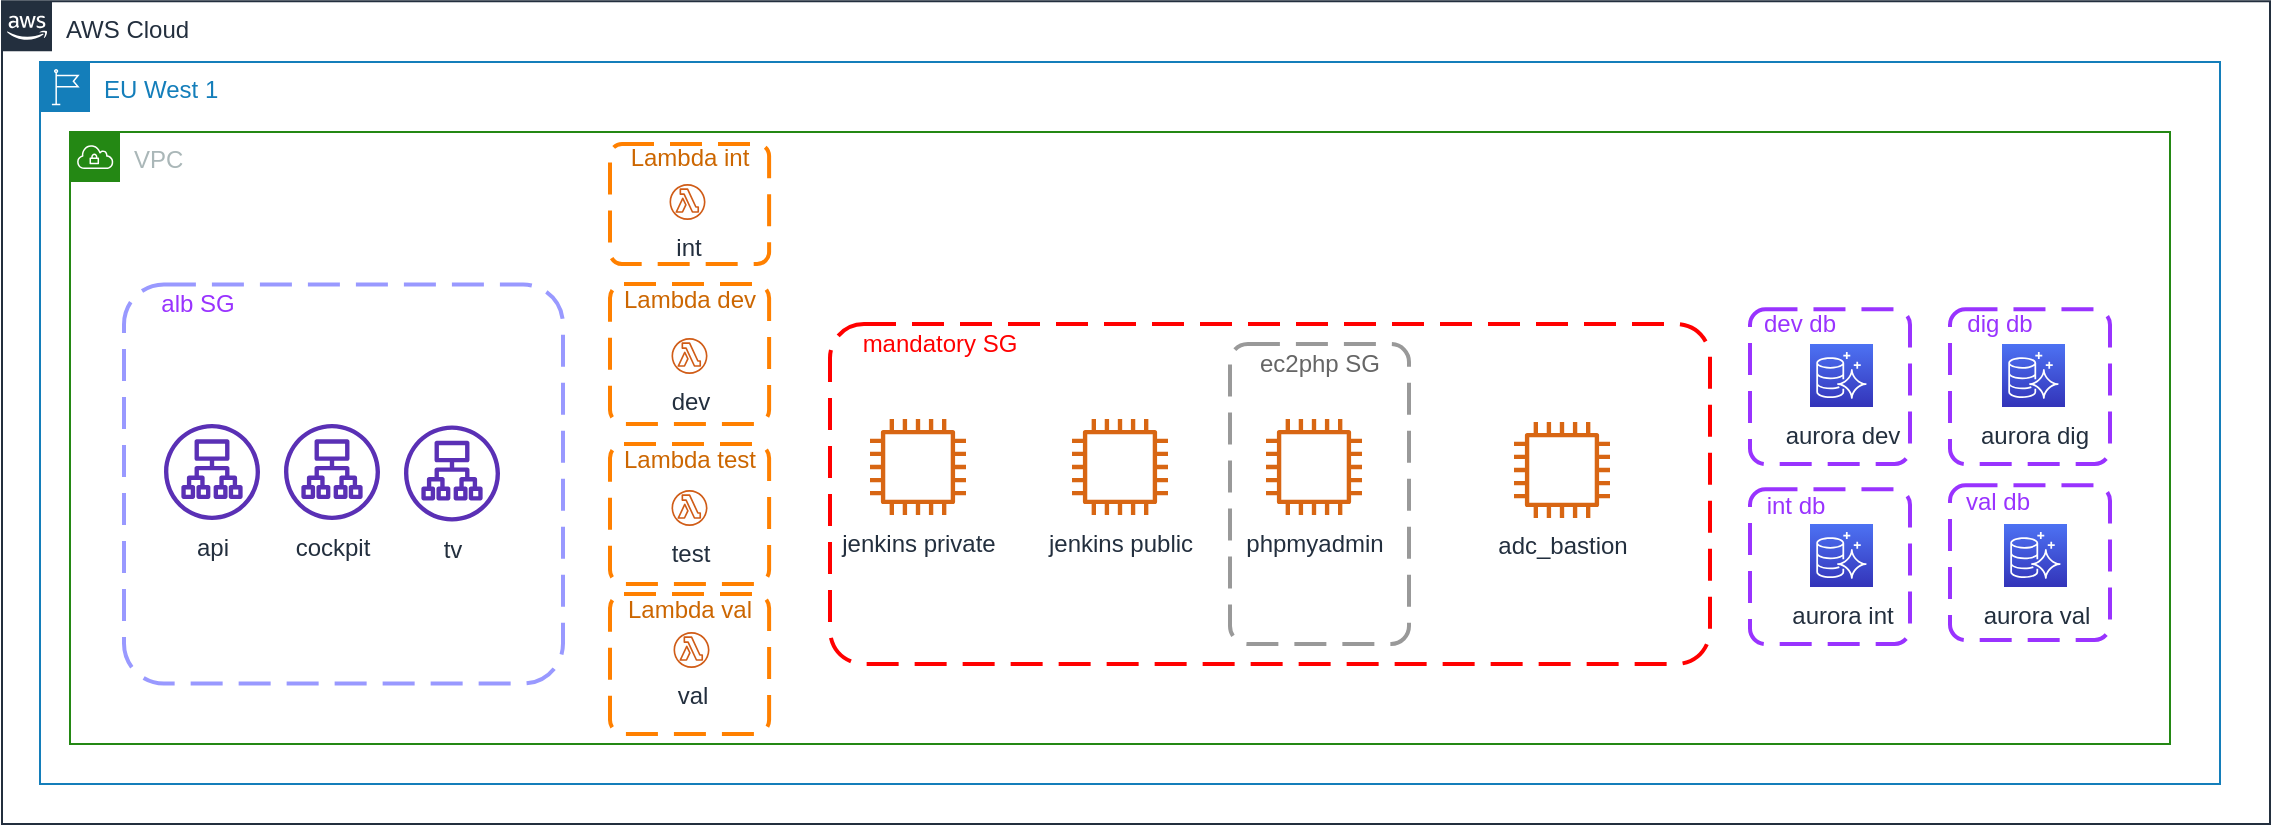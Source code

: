 <mxfile version="13.1.14" type="github">
  <diagram id="aEFkVMET5PTwxxfBcR2b" name="Page-1">
    <mxGraphModel dx="1422" dy="713" grid="1" gridSize="10" guides="1" tooltips="1" connect="1" arrows="1" fold="1" page="1" pageScale="1" pageWidth="1169" pageHeight="827" math="0" shadow="0">
      <root>
        <mxCell id="0" />
        <mxCell id="1" style="locked=1;" parent="0" />
        <mxCell id="e89nOs0fuoiVnZO3WAzN-1" value="VPC" style="points=[[0,0],[0.25,0],[0.5,0],[0.75,0],[1,0],[1,0.25],[1,0.5],[1,0.75],[1,1],[0.75,1],[0.5,1],[0.25,1],[0,1],[0,0.75],[0,0.5],[0,0.25]];outlineConnect=0;gradientColor=none;html=1;whiteSpace=wrap;fontSize=12;fontStyle=0;shape=mxgraph.aws4.group;grIcon=mxgraph.aws4.group_vpc;strokeColor=#248814;fillColor=none;verticalAlign=top;align=left;spacingLeft=30;fontColor=#AAB7B8;dashed=0;" parent="1" vertex="1">
          <mxGeometry x="40" y="84" width="1050" height="306" as="geometry" />
        </mxCell>
        <mxCell id="e89nOs0fuoiVnZO3WAzN-3" value="EU West 1" style="points=[[0,0],[0.25,0],[0.5,0],[0.75,0],[1,0],[1,0.25],[1,0.5],[1,0.75],[1,1],[0.75,1],[0.5,1],[0.25,1],[0,1],[0,0.75],[0,0.5],[0,0.25]];outlineConnect=0;gradientColor=none;html=1;whiteSpace=wrap;fontSize=12;fontStyle=0;shape=mxgraph.aws4.group;grIcon=mxgraph.aws4.group_region;strokeColor=#147EBA;fillColor=none;verticalAlign=top;align=left;spacingLeft=30;fontColor=#147EBA;dashed=0;" parent="1" vertex="1">
          <mxGeometry x="25" y="49" width="1090" height="361" as="geometry" />
        </mxCell>
        <mxCell id="e89nOs0fuoiVnZO3WAzN-2" value="AWS Cloud" style="points=[[0,0],[0.25,0],[0.5,0],[0.75,0],[1,0],[1,0.25],[1,0.5],[1,0.75],[1,1],[0.75,1],[0.5,1],[0.25,1],[0,1],[0,0.75],[0,0.5],[0,0.25]];outlineConnect=0;gradientColor=none;html=1;whiteSpace=wrap;fontSize=12;fontStyle=0;shape=mxgraph.aws4.group;grIcon=mxgraph.aws4.group_aws_cloud_alt;strokeColor=#232F3E;fillColor=none;verticalAlign=top;align=left;spacingLeft=30;fontColor=#232F3E;dashed=0;" parent="1" vertex="1">
          <mxGeometry x="6" y="18.63" width="1134" height="411.37" as="geometry" />
        </mxCell>
        <mxCell id="qSI6APkAeOhi-HgabcQN-1" value="components" style="" parent="0" />
        <mxCell id="qSI6APkAeOhi-HgabcQN-3" value="tv" style="outlineConnect=0;fontColor=#232F3E;gradientColor=none;fillColor=#5A30B5;strokeColor=none;dashed=0;verticalLabelPosition=bottom;verticalAlign=top;align=center;html=1;fontSize=12;fontStyle=0;aspect=fixed;pointerEvents=1;shape=mxgraph.aws4.application_load_balancer;" vertex="1" parent="qSI6APkAeOhi-HgabcQN-1">
          <mxGeometry x="207" y="230.75" width="48" height="48" as="geometry" />
        </mxCell>
        <mxCell id="qSI6APkAeOhi-HgabcQN-35" value="jenkins private&lt;br&gt;" style="outlineConnect=0;fontColor=#232F3E;gradientColor=none;fillColor=#D86613;strokeColor=none;dashed=0;verticalLabelPosition=bottom;verticalAlign=top;align=center;html=1;fontSize=12;fontStyle=0;aspect=fixed;pointerEvents=1;shape=mxgraph.aws4.instance2;" vertex="1" parent="qSI6APkAeOhi-HgabcQN-1">
          <mxGeometry x="440" y="227.5" width="48" height="48" as="geometry" />
        </mxCell>
        <mxCell id="qSI6APkAeOhi-HgabcQN-36" value="jenkins public" style="outlineConnect=0;fontColor=#232F3E;gradientColor=none;fillColor=#D86613;strokeColor=none;dashed=0;verticalLabelPosition=bottom;verticalAlign=top;align=center;html=1;fontSize=12;fontStyle=0;aspect=fixed;pointerEvents=1;shape=mxgraph.aws4.instance2;" vertex="1" parent="qSI6APkAeOhi-HgabcQN-1">
          <mxGeometry x="541" y="227.5" width="48" height="48" as="geometry" />
        </mxCell>
        <mxCell id="qSI6APkAeOhi-HgabcQN-37" value="phpmyadmin" style="outlineConnect=0;fontColor=#232F3E;gradientColor=none;fillColor=#D86613;strokeColor=none;dashed=0;verticalLabelPosition=bottom;verticalAlign=top;align=center;html=1;fontSize=12;fontStyle=0;aspect=fixed;pointerEvents=1;shape=mxgraph.aws4.instance2;" vertex="1" parent="qSI6APkAeOhi-HgabcQN-1">
          <mxGeometry x="638" y="227.5" width="48" height="48" as="geometry" />
        </mxCell>
        <mxCell id="qSI6APkAeOhi-HgabcQN-44" value="cockpit" style="outlineConnect=0;fontColor=#232F3E;gradientColor=none;fillColor=#5A30B5;strokeColor=none;dashed=0;verticalLabelPosition=bottom;verticalAlign=top;align=center;html=1;fontSize=12;fontStyle=0;aspect=fixed;pointerEvents=1;shape=mxgraph.aws4.application_load_balancer;" vertex="1" parent="qSI6APkAeOhi-HgabcQN-1">
          <mxGeometry x="147" y="230" width="48" height="48" as="geometry" />
        </mxCell>
        <mxCell id="qSI6APkAeOhi-HgabcQN-45" value="api" style="outlineConnect=0;fontColor=#232F3E;gradientColor=none;fillColor=#5A30B5;strokeColor=none;dashed=0;verticalLabelPosition=bottom;verticalAlign=top;align=center;html=1;fontSize=12;fontStyle=0;aspect=fixed;pointerEvents=1;shape=mxgraph.aws4.application_load_balancer;" vertex="1" parent="qSI6APkAeOhi-HgabcQN-1">
          <mxGeometry x="87" y="230" width="48" height="48" as="geometry" />
        </mxCell>
        <mxCell id="qSI6APkAeOhi-HgabcQN-60" value="comp prod" parent="0" visible="0" />
        <mxCell id="qSI6APkAeOhi-HgabcQN-61" value="aurora prod" style="outlineConnect=0;fontColor=#232F3E;gradientColor=#4D72F3;gradientDirection=north;fillColor=#3334B9;strokeColor=#ffffff;dashed=0;verticalLabelPosition=bottom;verticalAlign=top;align=center;html=1;fontSize=12;fontStyle=0;aspect=fixed;shape=mxgraph.aws4.resourceIcon;resIcon=mxgraph.aws4.aurora;" vertex="1" parent="qSI6APkAeOhi-HgabcQN-60">
          <mxGeometry x="790" y="182" width="45.5" height="45.5" as="geometry" />
        </mxCell>
        <mxCell id="qSI6APkAeOhi-HgabcQN-62" value="aurora learn" style="outlineConnect=0;fontColor=#232F3E;gradientColor=#4D72F3;gradientDirection=north;fillColor=#3334B9;strokeColor=#ffffff;dashed=0;verticalLabelPosition=bottom;verticalAlign=top;align=center;html=1;fontSize=12;fontStyle=0;aspect=fixed;shape=mxgraph.aws4.resourceIcon;resIcon=mxgraph.aws4.aurora;" vertex="1" parent="qSI6APkAeOhi-HgabcQN-60">
          <mxGeometry x="790" y="280" width="45.5" height="45.5" as="geometry" />
        </mxCell>
        <mxCell id="qSI6APkAeOhi-HgabcQN-2" value="sg now prod" style="" parent="0" visible="0" />
        <mxCell id="qSI6APkAeOhi-HgabcQN-29" value="" style="rounded=1;arcSize=10;dashed=1;strokeColor=#FF8000;fillColor=none;gradientColor=none;dashPattern=8 4;strokeWidth=2;" vertex="1" parent="qSI6APkAeOhi-HgabcQN-2">
          <mxGeometry x="330" y="160" width="740" height="199.5" as="geometry" />
        </mxCell>
        <mxCell id="qSI6APkAeOhi-HgabcQN-34" value="" style="rounded=1;arcSize=10;dashed=1;strokeColor=#ff0000;fillColor=none;gradientColor=none;dashPattern=8 4;strokeWidth=2;" vertex="1" parent="qSI6APkAeOhi-HgabcQN-2">
          <mxGeometry x="420" y="180" width="300" height="170" as="geometry" />
        </mxCell>
        <mxCell id="qSI6APkAeOhi-HgabcQN-30" value="" style="rounded=1;arcSize=10;dashed=1;strokeColor=#9999FF;fillColor=none;gradientColor=none;dashPattern=8 4;strokeWidth=2;" vertex="1" parent="qSI6APkAeOhi-HgabcQN-2">
          <mxGeometry x="90" y="160.25" width="219.5" height="199.5" as="geometry" />
        </mxCell>
        <mxCell id="qSI6APkAeOhi-HgabcQN-31" value="default SG" style="text;html=1;strokeColor=none;fillColor=none;align=center;verticalAlign=middle;whiteSpace=wrap;rounded=0;fontColor=#CC6600;" vertex="1" parent="qSI6APkAeOhi-HgabcQN-2">
          <mxGeometry x="340" y="160" width="70" height="20" as="geometry" />
        </mxCell>
        <mxCell id="qSI6APkAeOhi-HgabcQN-32" value="mandatory SG" style="text;html=1;strokeColor=none;fillColor=none;align=center;verticalAlign=middle;whiteSpace=wrap;rounded=0;fontColor=#FF0000;" vertex="1" parent="qSI6APkAeOhi-HgabcQN-2">
          <mxGeometry x="425" y="180.25" width="100" height="20" as="geometry" />
        </mxCell>
        <mxCell id="qSI6APkAeOhi-HgabcQN-33" value="alb SG" style="text;html=1;strokeColor=none;fillColor=none;align=center;verticalAlign=middle;whiteSpace=wrap;rounded=0;fontColor=#9933FF;" vertex="1" parent="qSI6APkAeOhi-HgabcQN-2">
          <mxGeometry x="100" y="160.25" width="50" height="20" as="geometry" />
        </mxCell>
        <mxCell id="qSI6APkAeOhi-HgabcQN-40" value="" style="rounded=1;arcSize=10;dashed=1;strokeColor=#999999;fillColor=none;gradientColor=none;dashPattern=8 4;strokeWidth=2;" vertex="1" parent="qSI6APkAeOhi-HgabcQN-2">
          <mxGeometry x="620" y="190" width="89.5" height="150" as="geometry" />
        </mxCell>
        <mxCell id="qSI6APkAeOhi-HgabcQN-43" value="ec2php SG" style="text;html=1;strokeColor=none;fillColor=none;align=center;verticalAlign=middle;whiteSpace=wrap;rounded=0;fontColor=#666666;" vertex="1" parent="qSI6APkAeOhi-HgabcQN-2">
          <mxGeometry x="629.75" y="190" width="70" height="20" as="geometry" />
        </mxCell>
        <mxCell id="qSI6APkAeOhi-HgabcQN-56" value="non prod extras" parent="0" />
        <mxCell id="qSI6APkAeOhi-HgabcQN-58" value="adc_bastion" style="outlineConnect=0;fontColor=#232F3E;gradientColor=none;fillColor=#D86613;strokeColor=none;dashed=0;verticalLabelPosition=bottom;verticalAlign=top;align=center;html=1;fontSize=12;fontStyle=0;aspect=fixed;pointerEvents=1;shape=mxgraph.aws4.instance2;" vertex="1" parent="qSI6APkAeOhi-HgabcQN-56">
          <mxGeometry x="762" y="229" width="48" height="48" as="geometry" />
        </mxCell>
        <mxCell id="qSI6APkAeOhi-HgabcQN-63" value="aurora int" style="outlineConnect=0;fontColor=#232F3E;gradientColor=#4D72F3;gradientDirection=north;fillColor=#3334B9;strokeColor=#ffffff;dashed=0;verticalLabelPosition=bottom;verticalAlign=top;align=center;html=1;fontSize=12;fontStyle=0;aspect=fixed;shape=mxgraph.aws4.resourceIcon;resIcon=mxgraph.aws4.aurora;" vertex="1" parent="qSI6APkAeOhi-HgabcQN-56">
          <mxGeometry x="910" y="280" width="31.5" height="31.5" as="geometry" />
        </mxCell>
        <mxCell id="qSI6APkAeOhi-HgabcQN-64" value="aurora val" style="outlineConnect=0;fontColor=#232F3E;gradientColor=#4D72F3;gradientDirection=north;fillColor=#3334B9;strokeColor=#ffffff;dashed=0;verticalLabelPosition=bottom;verticalAlign=top;align=center;html=1;fontSize=12;fontStyle=0;aspect=fixed;shape=mxgraph.aws4.resourceIcon;resIcon=mxgraph.aws4.aurora;" vertex="1" parent="qSI6APkAeOhi-HgabcQN-56">
          <mxGeometry x="1007" y="280" width="31.5" height="31.5" as="geometry" />
        </mxCell>
        <mxCell id="qSI6APkAeOhi-HgabcQN-66" value="aurora dev" style="outlineConnect=0;fontColor=#232F3E;gradientColor=#4D72F3;gradientDirection=north;fillColor=#3334B9;strokeColor=#ffffff;dashed=0;verticalLabelPosition=bottom;verticalAlign=top;align=center;html=1;fontSize=12;fontStyle=0;aspect=fixed;shape=mxgraph.aws4.resourceIcon;resIcon=mxgraph.aws4.aurora;" vertex="1" parent="qSI6APkAeOhi-HgabcQN-56">
          <mxGeometry x="910" y="190" width="31.5" height="31.5" as="geometry" />
        </mxCell>
        <mxCell id="qSI6APkAeOhi-HgabcQN-67" value="aurora dig" style="outlineConnect=0;fontColor=#232F3E;gradientColor=#4D72F3;gradientDirection=north;fillColor=#3334B9;strokeColor=#ffffff;dashed=0;verticalLabelPosition=bottom;verticalAlign=top;align=center;html=1;fontSize=12;fontStyle=0;aspect=fixed;shape=mxgraph.aws4.resourceIcon;resIcon=mxgraph.aws4.aurora;" vertex="1" parent="qSI6APkAeOhi-HgabcQN-56">
          <mxGeometry x="1006" y="190" width="31.5" height="31.5" as="geometry" />
        </mxCell>
        <mxCell id="qSI6APkAeOhi-HgabcQN-47" value="sg now non-prod" style="" visible="0" parent="0" />
        <mxCell id="qSI6APkAeOhi-HgabcQN-48" value="" style="rounded=1;arcSize=10;dashed=1;strokeColor=#FF8000;fillColor=none;gradientColor=none;dashPattern=8 4;strokeWidth=2;" vertex="1" parent="qSI6APkAeOhi-HgabcQN-47">
          <mxGeometry x="330" y="160" width="740" height="199.5" as="geometry" />
        </mxCell>
        <mxCell id="qSI6APkAeOhi-HgabcQN-49" value="" style="rounded=1;arcSize=10;dashed=1;strokeColor=#ff0000;fillColor=none;gradientColor=none;dashPattern=8 4;strokeWidth=2;" vertex="1" parent="qSI6APkAeOhi-HgabcQN-47">
          <mxGeometry x="420" y="180" width="440" height="170" as="geometry" />
        </mxCell>
        <mxCell id="qSI6APkAeOhi-HgabcQN-50" value="" style="rounded=1;arcSize=10;dashed=1;strokeColor=#9999FF;fillColor=none;gradientColor=none;dashPattern=8 4;strokeWidth=2;" vertex="1" parent="qSI6APkAeOhi-HgabcQN-47">
          <mxGeometry x="90" y="160.25" width="219.5" height="199.5" as="geometry" />
        </mxCell>
        <mxCell id="qSI6APkAeOhi-HgabcQN-51" value="default SG" style="text;html=1;strokeColor=none;fillColor=none;align=center;verticalAlign=middle;whiteSpace=wrap;rounded=0;fontColor=#CC6600;" vertex="1" parent="qSI6APkAeOhi-HgabcQN-47">
          <mxGeometry x="340" y="160" width="70" height="20" as="geometry" />
        </mxCell>
        <mxCell id="qSI6APkAeOhi-HgabcQN-52" value="mandatory SG" style="text;html=1;strokeColor=none;fillColor=none;align=center;verticalAlign=middle;whiteSpace=wrap;rounded=0;fontColor=#FF0000;" vertex="1" parent="qSI6APkAeOhi-HgabcQN-47">
          <mxGeometry x="425" y="180.25" width="100" height="20" as="geometry" />
        </mxCell>
        <mxCell id="qSI6APkAeOhi-HgabcQN-53" value="alb SG" style="text;html=1;strokeColor=none;fillColor=none;align=center;verticalAlign=middle;whiteSpace=wrap;rounded=0;fontColor=#9933FF;" vertex="1" parent="qSI6APkAeOhi-HgabcQN-47">
          <mxGeometry x="100" y="160.25" width="50" height="20" as="geometry" />
        </mxCell>
        <mxCell id="qSI6APkAeOhi-HgabcQN-54" value="" style="rounded=1;arcSize=10;dashed=1;strokeColor=#999999;fillColor=none;gradientColor=none;dashPattern=8 4;strokeWidth=2;" vertex="1" parent="qSI6APkAeOhi-HgabcQN-47">
          <mxGeometry x="620" y="190" width="89.5" height="150" as="geometry" />
        </mxCell>
        <mxCell id="qSI6APkAeOhi-HgabcQN-55" value="ec2php SG" style="text;html=1;strokeColor=none;fillColor=none;align=center;verticalAlign=middle;whiteSpace=wrap;rounded=0;fontColor=#666666;" vertex="1" parent="qSI6APkAeOhi-HgabcQN-47">
          <mxGeometry x="629.75" y="190" width="70" height="20" as="geometry" />
        </mxCell>
        <mxCell id="qSI6APkAeOhi-HgabcQN-57" value="" style="rounded=1;arcSize=10;dashed=1;strokeColor=#009900;fillColor=none;gradientColor=none;dashPattern=8 4;strokeWidth=2;" vertex="1" parent="qSI6APkAeOhi-HgabcQN-47">
          <mxGeometry x="521" y="190" width="89.5" height="150" as="geometry" />
        </mxCell>
        <mxCell id="qSI6APkAeOhi-HgabcQN-59" value="jenkins ec2 SG" style="text;html=1;strokeColor=none;fillColor=none;align=center;verticalAlign=middle;whiteSpace=wrap;rounded=0;fontColor=#006600;" vertex="1" parent="qSI6APkAeOhi-HgabcQN-47">
          <mxGeometry x="516" y="190" width="100" height="20" as="geometry" />
        </mxCell>
        <mxCell id="qSI6APkAeOhi-HgabcQN-68" value="sg prod target1" style="" visible="0" parent="0" />
        <mxCell id="qSI6APkAeOhi-HgabcQN-70" value="" style="rounded=1;arcSize=10;dashed=1;strokeColor=#ff0000;fillColor=none;gradientColor=none;dashPattern=8 4;strokeWidth=2;" vertex="1" parent="qSI6APkAeOhi-HgabcQN-68">
          <mxGeometry x="420" y="180" width="300" height="170" as="geometry" />
        </mxCell>
        <mxCell id="qSI6APkAeOhi-HgabcQN-71" value="" style="rounded=1;arcSize=10;dashed=1;strokeColor=#9999FF;fillColor=none;gradientColor=none;dashPattern=8 4;strokeWidth=2;" vertex="1" parent="qSI6APkAeOhi-HgabcQN-68">
          <mxGeometry x="90" y="160.25" width="219.5" height="199.5" as="geometry" />
        </mxCell>
        <mxCell id="qSI6APkAeOhi-HgabcQN-73" value="mandatory SG" style="text;html=1;strokeColor=none;fillColor=none;align=center;verticalAlign=middle;whiteSpace=wrap;rounded=0;fontColor=#FF0000;" vertex="1" parent="qSI6APkAeOhi-HgabcQN-68">
          <mxGeometry x="425" y="180.25" width="100" height="20" as="geometry" />
        </mxCell>
        <mxCell id="qSI6APkAeOhi-HgabcQN-74" value="alb SG" style="text;html=1;strokeColor=none;fillColor=none;align=center;verticalAlign=middle;whiteSpace=wrap;rounded=0;fontColor=#9933FF;" vertex="1" parent="qSI6APkAeOhi-HgabcQN-68">
          <mxGeometry x="100" y="160.25" width="50" height="20" as="geometry" />
        </mxCell>
        <mxCell id="qSI6APkAeOhi-HgabcQN-75" value="" style="rounded=1;arcSize=10;dashed=1;strokeColor=#999999;fillColor=none;gradientColor=none;dashPattern=8 4;strokeWidth=2;" vertex="1" parent="qSI6APkAeOhi-HgabcQN-68">
          <mxGeometry x="620" y="190" width="89.5" height="150" as="geometry" />
        </mxCell>
        <mxCell id="qSI6APkAeOhi-HgabcQN-76" value="ec2php SG" style="text;html=1;strokeColor=none;fillColor=none;align=center;verticalAlign=middle;whiteSpace=wrap;rounded=0;fontColor=#666666;" vertex="1" parent="qSI6APkAeOhi-HgabcQN-68">
          <mxGeometry x="629.75" y="190" width="70" height="20" as="geometry" />
        </mxCell>
        <mxCell id="qSI6APkAeOhi-HgabcQN-77" value="" style="rounded=1;arcSize=10;dashed=1;strokeColor=#FF8000;fillColor=none;gradientColor=none;dashPattern=8 4;strokeWidth=2;" vertex="1" parent="qSI6APkAeOhi-HgabcQN-68">
          <mxGeometry x="320" y="160.25" width="89.5" height="199.5" as="geometry" />
        </mxCell>
        <mxCell id="qSI6APkAeOhi-HgabcQN-78" value="" style="rounded=1;arcSize=10;dashed=1;strokeColor=#9933FF;fillColor=none;gradientColor=none;dashPattern=8 4;strokeWidth=2;" vertex="1" parent="qSI6APkAeOhi-HgabcQN-68">
          <mxGeometry x="770" y="160.25" width="89.5" height="199.5" as="geometry" />
        </mxCell>
        <mxCell id="qSI6APkAeOhi-HgabcQN-79" value="Lambda SG" style="text;html=1;strokeColor=none;fillColor=none;align=center;verticalAlign=middle;whiteSpace=wrap;rounded=0;fontColor=#CC6600;" vertex="1" parent="qSI6APkAeOhi-HgabcQN-68">
          <mxGeometry x="320" y="160.25" width="70" height="20" as="geometry" />
        </mxCell>
        <mxCell id="qSI6APkAeOhi-HgabcQN-80" value="db sg&amp;nbsp;" style="text;html=1;strokeColor=none;fillColor=none;align=center;verticalAlign=middle;whiteSpace=wrap;rounded=0;fontColor=#4C0099;" vertex="1" parent="qSI6APkAeOhi-HgabcQN-68">
          <mxGeometry x="771" y="160.25" width="40" height="20" as="geometry" />
        </mxCell>
        <mxCell id="qSI6APkAeOhi-HgabcQN-81" value="sg prod target2" style="" visible="0" parent="0" />
        <mxCell id="qSI6APkAeOhi-HgabcQN-82" value="" style="rounded=1;arcSize=10;dashed=1;strokeColor=#ff0000;fillColor=none;gradientColor=none;dashPattern=8 4;strokeWidth=2;" vertex="1" parent="qSI6APkAeOhi-HgabcQN-81">
          <mxGeometry x="420" y="180" width="300" height="170" as="geometry" />
        </mxCell>
        <mxCell id="qSI6APkAeOhi-HgabcQN-83" value="" style="rounded=1;arcSize=10;dashed=1;strokeColor=#9999FF;fillColor=none;gradientColor=none;dashPattern=8 4;strokeWidth=2;" vertex="1" parent="qSI6APkAeOhi-HgabcQN-81">
          <mxGeometry x="90" y="160.25" width="219.5" height="199.5" as="geometry" />
        </mxCell>
        <mxCell id="qSI6APkAeOhi-HgabcQN-84" value="mandatory SG" style="text;html=1;strokeColor=none;fillColor=none;align=center;verticalAlign=middle;whiteSpace=wrap;rounded=0;fontColor=#FF0000;" vertex="1" parent="qSI6APkAeOhi-HgabcQN-81">
          <mxGeometry x="425" y="180.25" width="100" height="20" as="geometry" />
        </mxCell>
        <mxCell id="qSI6APkAeOhi-HgabcQN-85" value="alb SG" style="text;html=1;strokeColor=none;fillColor=none;align=center;verticalAlign=middle;whiteSpace=wrap;rounded=0;fontColor=#9933FF;" vertex="1" parent="qSI6APkAeOhi-HgabcQN-81">
          <mxGeometry x="100" y="160.25" width="50" height="20" as="geometry" />
        </mxCell>
        <mxCell id="qSI6APkAeOhi-HgabcQN-86" value="" style="rounded=1;arcSize=10;dashed=1;strokeColor=#999999;fillColor=none;gradientColor=none;dashPattern=8 4;strokeWidth=2;" vertex="1" parent="qSI6APkAeOhi-HgabcQN-81">
          <mxGeometry x="620" y="190" width="89.5" height="150" as="geometry" />
        </mxCell>
        <mxCell id="qSI6APkAeOhi-HgabcQN-87" value="ec2php SG" style="text;html=1;strokeColor=none;fillColor=none;align=center;verticalAlign=middle;whiteSpace=wrap;rounded=0;fontColor=#666666;" vertex="1" parent="qSI6APkAeOhi-HgabcQN-81">
          <mxGeometry x="629.75" y="190" width="70" height="20" as="geometry" />
        </mxCell>
        <mxCell id="qSI6APkAeOhi-HgabcQN-88" value="" style="rounded=1;arcSize=10;dashed=1;strokeColor=#FF8000;fillColor=none;gradientColor=none;dashPattern=8 4;strokeWidth=2;" vertex="1" parent="qSI6APkAeOhi-HgabcQN-81">
          <mxGeometry x="320" y="160.25" width="89.5" height="99.75" as="geometry" />
        </mxCell>
        <mxCell id="qSI6APkAeOhi-HgabcQN-90" value="Lambda prod" style="text;html=1;strokeColor=none;fillColor=none;align=center;verticalAlign=middle;whiteSpace=wrap;rounded=0;fontColor=#CC6600;" vertex="1" parent="qSI6APkAeOhi-HgabcQN-81">
          <mxGeometry x="320" y="160.25" width="80" height="20" as="geometry" />
        </mxCell>
        <mxCell id="qSI6APkAeOhi-HgabcQN-95" value="" style="group" vertex="1" connectable="0" parent="qSI6APkAeOhi-HgabcQN-81">
          <mxGeometry x="770" y="152.25" width="89.5" height="99.75" as="geometry" />
        </mxCell>
        <mxCell id="qSI6APkAeOhi-HgabcQN-89" value="" style="rounded=1;arcSize=10;dashed=1;strokeColor=#9933FF;fillColor=none;gradientColor=none;dashPattern=8 4;strokeWidth=2;" vertex="1" parent="qSI6APkAeOhi-HgabcQN-95">
          <mxGeometry width="89.5" height="99.75" as="geometry" />
        </mxCell>
        <mxCell id="qSI6APkAeOhi-HgabcQN-91" value="db prod sg&amp;nbsp;" style="text;html=1;strokeColor=none;fillColor=none;align=center;verticalAlign=middle;whiteSpace=wrap;rounded=0;fontColor=#4C0099;" vertex="1" parent="qSI6APkAeOhi-HgabcQN-95">
          <mxGeometry x="1" width="69" height="20" as="geometry" />
        </mxCell>
        <mxCell id="qSI6APkAeOhi-HgabcQN-96" value="" style="rounded=1;arcSize=10;dashed=1;strokeColor=#9933FF;fillColor=none;gradientColor=none;dashPattern=8 4;strokeWidth=2;" vertex="1" parent="qSI6APkAeOhi-HgabcQN-81">
          <mxGeometry x="770" y="256.25" width="89.5" height="99.75" as="geometry" />
        </mxCell>
        <mxCell id="qSI6APkAeOhi-HgabcQN-97" value="db learn sg&amp;nbsp;" style="text;html=1;strokeColor=none;fillColor=none;align=center;verticalAlign=middle;whiteSpace=wrap;rounded=0;fontColor=#4C0099;" vertex="1" parent="qSI6APkAeOhi-HgabcQN-81">
          <mxGeometry x="771" y="256.25" width="69" height="20" as="geometry" />
        </mxCell>
        <mxCell id="qSI6APkAeOhi-HgabcQN-101" value="" style="rounded=1;arcSize=10;dashed=1;strokeColor=#FF8000;fillColor=none;gradientColor=none;dashPattern=8 4;strokeWidth=2;" vertex="1" parent="qSI6APkAeOhi-HgabcQN-81">
          <mxGeometry x="320" y="276.25" width="89.5" height="99.75" as="geometry" />
        </mxCell>
        <mxCell id="qSI6APkAeOhi-HgabcQN-102" value="Lambda learn" style="text;html=1;strokeColor=none;fillColor=none;align=center;verticalAlign=middle;whiteSpace=wrap;rounded=0;fontColor=#CC6600;" vertex="1" parent="qSI6APkAeOhi-HgabcQN-81">
          <mxGeometry x="320" y="276.25" width="80" height="20" as="geometry" />
        </mxCell>
        <mxCell id="qSI6APkAeOhi-HgabcQN-92" value="single lambda" style="locked=1;" parent="0" visible="0" />
        <mxCell id="qSI6APkAeOhi-HgabcQN-93" value="All Lambdas" style="outlineConnect=0;fontColor=#232F3E;gradientColor=none;fillColor=#D05C17;strokeColor=none;dashed=0;verticalLabelPosition=bottom;verticalAlign=top;align=center;html=1;fontSize=12;fontStyle=0;aspect=fixed;pointerEvents=1;shape=mxgraph.aws4.lambda_function;" vertex="1" parent="qSI6APkAeOhi-HgabcQN-92">
          <mxGeometry x="340" y="230" width="49" height="49" as="geometry" />
        </mxCell>
        <mxCell id="qSI6APkAeOhi-HgabcQN-94" value="lamdba env prod" parent="0" visible="0" />
        <mxCell id="qSI6APkAeOhi-HgabcQN-100" value="lambda prod" style="outlineConnect=0;fontColor=#232F3E;gradientColor=none;fillColor=#D05C17;strokeColor=none;dashed=0;verticalLabelPosition=bottom;verticalAlign=top;align=center;html=1;fontSize=12;fontStyle=0;aspect=fixed;pointerEvents=1;shape=mxgraph.aws4.lambda_function;" vertex="1" parent="qSI6APkAeOhi-HgabcQN-94">
          <mxGeometry x="340.75" y="190" width="38" height="38" as="geometry" />
        </mxCell>
        <mxCell id="qSI6APkAeOhi-HgabcQN-103" value="lambda learn" style="outlineConnect=0;fontColor=#232F3E;gradientColor=none;fillColor=#D05C17;strokeColor=none;dashed=0;verticalLabelPosition=bottom;verticalAlign=top;align=center;html=1;fontSize=12;fontStyle=0;aspect=fixed;pointerEvents=1;shape=mxgraph.aws4.lambda_function;" vertex="1" parent="qSI6APkAeOhi-HgabcQN-94">
          <mxGeometry x="340.75" y="300" width="48" height="48" as="geometry" />
        </mxCell>
        <mxCell id="qSI6APkAeOhi-HgabcQN-104" value="sg non prod target1" style="locked=1;" visible="0" parent="0" />
        <mxCell id="qSI6APkAeOhi-HgabcQN-106" value="" style="rounded=1;arcSize=10;dashed=1;strokeColor=#ff0000;fillColor=none;gradientColor=none;dashPattern=8 4;strokeWidth=2;" vertex="1" parent="qSI6APkAeOhi-HgabcQN-104">
          <mxGeometry x="420" y="180" width="440" height="170" as="geometry" />
        </mxCell>
        <mxCell id="qSI6APkAeOhi-HgabcQN-107" value="" style="rounded=1;arcSize=10;dashed=1;strokeColor=#9999FF;fillColor=none;gradientColor=none;dashPattern=8 4;strokeWidth=2;" vertex="1" parent="qSI6APkAeOhi-HgabcQN-104">
          <mxGeometry x="90" y="160.25" width="219.5" height="199.5" as="geometry" />
        </mxCell>
        <mxCell id="qSI6APkAeOhi-HgabcQN-109" value="mandatory SG" style="text;html=1;strokeColor=none;fillColor=none;align=center;verticalAlign=middle;whiteSpace=wrap;rounded=0;fontColor=#FF0000;" vertex="1" parent="qSI6APkAeOhi-HgabcQN-104">
          <mxGeometry x="425" y="180.25" width="100" height="20" as="geometry" />
        </mxCell>
        <mxCell id="qSI6APkAeOhi-HgabcQN-110" value="alb SG" style="text;html=1;strokeColor=none;fillColor=none;align=center;verticalAlign=middle;whiteSpace=wrap;rounded=0;fontColor=#9933FF;" vertex="1" parent="qSI6APkAeOhi-HgabcQN-104">
          <mxGeometry x="100" y="160.25" width="50" height="20" as="geometry" />
        </mxCell>
        <mxCell id="qSI6APkAeOhi-HgabcQN-111" value="" style="rounded=1;arcSize=10;dashed=1;strokeColor=#999999;fillColor=none;gradientColor=none;dashPattern=8 4;strokeWidth=2;" vertex="1" parent="qSI6APkAeOhi-HgabcQN-104">
          <mxGeometry x="620" y="190" width="89.5" height="150" as="geometry" />
        </mxCell>
        <mxCell id="qSI6APkAeOhi-HgabcQN-112" value="ec2php SG" style="text;html=1;strokeColor=none;fillColor=none;align=center;verticalAlign=middle;whiteSpace=wrap;rounded=0;fontColor=#666666;" vertex="1" parent="qSI6APkAeOhi-HgabcQN-104">
          <mxGeometry x="629.75" y="190" width="70" height="20" as="geometry" />
        </mxCell>
        <mxCell id="qSI6APkAeOhi-HgabcQN-116" value="" style="rounded=1;arcSize=10;dashed=1;strokeColor=#9933FF;fillColor=none;gradientColor=none;dashPattern=8 4;strokeWidth=2;" vertex="1" parent="qSI6APkAeOhi-HgabcQN-104">
          <mxGeometry x="870" y="172.63" width="199.5" height="184.75" as="geometry" />
        </mxCell>
        <mxCell id="qSI6APkAeOhi-HgabcQN-117" value="db SG" style="text;html=1;strokeColor=none;fillColor=none;align=center;verticalAlign=middle;whiteSpace=wrap;rounded=0;fontColor=#9933FF;" vertex="1" parent="qSI6APkAeOhi-HgabcQN-104">
          <mxGeometry x="880" y="172.63" width="50" height="20" as="geometry" />
        </mxCell>
        <mxCell id="qSI6APkAeOhi-HgabcQN-118" value="" style="rounded=1;arcSize=10;dashed=1;strokeColor=#FF8000;fillColor=none;gradientColor=none;dashPattern=8 4;strokeWidth=2;" vertex="1" parent="qSI6APkAeOhi-HgabcQN-104">
          <mxGeometry x="321" y="162.25" width="89.5" height="199.5" as="geometry" />
        </mxCell>
        <mxCell id="qSI6APkAeOhi-HgabcQN-119" value="Lambda SG" style="text;html=1;strokeColor=none;fillColor=none;align=center;verticalAlign=middle;whiteSpace=wrap;rounded=0;fontColor=#CC6600;" vertex="1" parent="qSI6APkAeOhi-HgabcQN-104">
          <mxGeometry x="321" y="162.25" width="70" height="20" as="geometry" />
        </mxCell>
        <mxCell id="qSI6APkAeOhi-HgabcQN-120" value="sg non prod target2" style="" parent="0" />
        <mxCell id="qSI6APkAeOhi-HgabcQN-121" value="" style="rounded=1;arcSize=10;dashed=1;strokeColor=#ff0000;fillColor=none;gradientColor=none;dashPattern=8 4;strokeWidth=2;" vertex="1" parent="qSI6APkAeOhi-HgabcQN-120">
          <mxGeometry x="420" y="180" width="440" height="170" as="geometry" />
        </mxCell>
        <mxCell id="qSI6APkAeOhi-HgabcQN-122" value="" style="rounded=1;arcSize=10;dashed=1;strokeColor=#9999FF;fillColor=none;gradientColor=none;dashPattern=8 4;strokeWidth=2;" vertex="1" parent="qSI6APkAeOhi-HgabcQN-120">
          <mxGeometry x="67" y="160.25" width="219.5" height="199.5" as="geometry" />
        </mxCell>
        <mxCell id="qSI6APkAeOhi-HgabcQN-123" value="mandatory SG" style="text;html=1;strokeColor=none;fillColor=none;align=center;verticalAlign=middle;whiteSpace=wrap;rounded=0;fontColor=#FF0000;" vertex="1" parent="qSI6APkAeOhi-HgabcQN-120">
          <mxGeometry x="425" y="180.25" width="100" height="20" as="geometry" />
        </mxCell>
        <mxCell id="qSI6APkAeOhi-HgabcQN-124" value="alb SG" style="text;html=1;strokeColor=none;fillColor=none;align=center;verticalAlign=middle;whiteSpace=wrap;rounded=0;fontColor=#9933FF;" vertex="1" parent="qSI6APkAeOhi-HgabcQN-120">
          <mxGeometry x="79" y="160.25" width="50" height="20" as="geometry" />
        </mxCell>
        <mxCell id="qSI6APkAeOhi-HgabcQN-125" value="" style="rounded=1;arcSize=10;dashed=1;strokeColor=#999999;fillColor=none;gradientColor=none;dashPattern=8 4;strokeWidth=2;" vertex="1" parent="qSI6APkAeOhi-HgabcQN-120">
          <mxGeometry x="620" y="190" width="89.5" height="150" as="geometry" />
        </mxCell>
        <mxCell id="qSI6APkAeOhi-HgabcQN-126" value="ec2php SG" style="text;html=1;strokeColor=none;fillColor=none;align=center;verticalAlign=middle;whiteSpace=wrap;rounded=0;fontColor=#666666;" vertex="1" parent="qSI6APkAeOhi-HgabcQN-120">
          <mxGeometry x="629.75" y="190" width="70" height="20" as="geometry" />
        </mxCell>
        <mxCell id="qSI6APkAeOhi-HgabcQN-127" value="" style="rounded=1;arcSize=10;dashed=1;strokeColor=#9933FF;fillColor=none;gradientColor=none;dashPattern=8 4;strokeWidth=2;" vertex="1" parent="qSI6APkAeOhi-HgabcQN-120">
          <mxGeometry x="880" y="172.63" width="80" height="77.37" as="geometry" />
        </mxCell>
        <mxCell id="qSI6APkAeOhi-HgabcQN-128" value="dev db" style="text;html=1;strokeColor=none;fillColor=none;align=center;verticalAlign=middle;whiteSpace=wrap;rounded=0;fontColor=#9933FF;" vertex="1" parent="qSI6APkAeOhi-HgabcQN-120">
          <mxGeometry x="880" y="170" width="50" height="20" as="geometry" />
        </mxCell>
        <mxCell id="qSI6APkAeOhi-HgabcQN-132" value="" style="group" vertex="1" connectable="0" parent="qSI6APkAeOhi-HgabcQN-120">
          <mxGeometry x="310" y="90" width="80" height="60" as="geometry" />
        </mxCell>
        <mxCell id="qSI6APkAeOhi-HgabcQN-133" value="" style="rounded=1;arcSize=10;dashed=1;strokeColor=#FF8000;fillColor=none;gradientColor=none;dashPattern=8 4;strokeWidth=2;" vertex="1" parent="qSI6APkAeOhi-HgabcQN-132">
          <mxGeometry width="79.556" height="60" as="geometry" />
        </mxCell>
        <mxCell id="qSI6APkAeOhi-HgabcQN-134" value="Lambda int" style="text;html=1;strokeColor=none;fillColor=none;align=center;verticalAlign=middle;whiteSpace=wrap;rounded=0;fontColor=#CC6600;" vertex="1" parent="qSI6APkAeOhi-HgabcQN-132">
          <mxGeometry width="80" height="13.672" as="geometry" />
        </mxCell>
        <mxCell id="qSI6APkAeOhi-HgabcQN-138" value="" style="group" vertex="1" connectable="0" parent="qSI6APkAeOhi-HgabcQN-120">
          <mxGeometry x="310" y="160" width="80" height="70" as="geometry" />
        </mxCell>
        <mxCell id="qSI6APkAeOhi-HgabcQN-139" value="" style="rounded=1;arcSize=10;dashed=1;strokeColor=#FF8000;fillColor=none;gradientColor=none;dashPattern=8 4;strokeWidth=2;" vertex="1" parent="qSI6APkAeOhi-HgabcQN-138">
          <mxGeometry width="79.556" height="70" as="geometry" />
        </mxCell>
        <mxCell id="qSI6APkAeOhi-HgabcQN-140" value="Lambda dev" style="text;html=1;strokeColor=none;fillColor=none;align=center;verticalAlign=middle;whiteSpace=wrap;rounded=0;fontColor=#CC6600;" vertex="1" parent="qSI6APkAeOhi-HgabcQN-138">
          <mxGeometry width="80" height="15.951" as="geometry" />
        </mxCell>
        <mxCell id="qSI6APkAeOhi-HgabcQN-142" value="" style="group" vertex="1" connectable="0" parent="qSI6APkAeOhi-HgabcQN-120">
          <mxGeometry x="310" y="240" width="80" height="70" as="geometry" />
        </mxCell>
        <mxCell id="qSI6APkAeOhi-HgabcQN-143" value="" style="rounded=1;arcSize=10;dashed=1;strokeColor=#FF8000;fillColor=none;gradientColor=none;dashPattern=8 4;strokeWidth=2;" vertex="1" parent="qSI6APkAeOhi-HgabcQN-142">
          <mxGeometry width="79.556" height="70" as="geometry" />
        </mxCell>
        <mxCell id="qSI6APkAeOhi-HgabcQN-144" value="Lambda test" style="text;html=1;strokeColor=none;fillColor=none;align=center;verticalAlign=middle;whiteSpace=wrap;rounded=0;fontColor=#CC6600;" vertex="1" parent="qSI6APkAeOhi-HgabcQN-142">
          <mxGeometry width="80" height="15.951" as="geometry" />
        </mxCell>
        <mxCell id="qSI6APkAeOhi-HgabcQN-145" value="" style="group" vertex="1" connectable="0" parent="qSI6APkAeOhi-HgabcQN-120">
          <mxGeometry x="310" y="315" width="80" height="70" as="geometry" />
        </mxCell>
        <mxCell id="qSI6APkAeOhi-HgabcQN-146" value="" style="rounded=1;arcSize=10;dashed=1;strokeColor=#FF8000;fillColor=none;gradientColor=none;dashPattern=8 4;strokeWidth=2;" vertex="1" parent="qSI6APkAeOhi-HgabcQN-145">
          <mxGeometry width="79.556" height="70" as="geometry" />
        </mxCell>
        <mxCell id="qSI6APkAeOhi-HgabcQN-147" value="Lambda val" style="text;html=1;strokeColor=none;fillColor=none;align=center;verticalAlign=middle;whiteSpace=wrap;rounded=0;fontColor=#CC6600;" vertex="1" parent="qSI6APkAeOhi-HgabcQN-145">
          <mxGeometry width="80" height="15.951" as="geometry" />
        </mxCell>
        <mxCell id="qSI6APkAeOhi-HgabcQN-180" value="dig db" style="text;html=1;strokeColor=none;fillColor=none;align=center;verticalAlign=middle;whiteSpace=wrap;rounded=0;fontColor=#9933FF;" vertex="1" parent="qSI6APkAeOhi-HgabcQN-120">
          <mxGeometry x="980" y="170" width="50" height="20" as="geometry" />
        </mxCell>
        <mxCell id="qSI6APkAeOhi-HgabcQN-181" value="" style="rounded=1;arcSize=10;dashed=1;strokeColor=#9933FF;fillColor=none;gradientColor=none;dashPattern=8 4;strokeWidth=2;" vertex="1" parent="qSI6APkAeOhi-HgabcQN-120">
          <mxGeometry x="980" y="172.63" width="80" height="77.37" as="geometry" />
        </mxCell>
        <mxCell id="qSI6APkAeOhi-HgabcQN-185" value="" style="rounded=1;arcSize=10;dashed=1;strokeColor=#9933FF;fillColor=none;gradientColor=none;dashPattern=8 4;strokeWidth=2;" vertex="1" parent="qSI6APkAeOhi-HgabcQN-120">
          <mxGeometry x="880" y="262.63" width="80" height="77.37" as="geometry" />
        </mxCell>
        <mxCell id="qSI6APkAeOhi-HgabcQN-186" value="int db" style="text;html=1;strokeColor=none;fillColor=none;align=center;verticalAlign=middle;whiteSpace=wrap;rounded=0;fontColor=#9933FF;" vertex="1" parent="qSI6APkAeOhi-HgabcQN-120">
          <mxGeometry x="878" y="260.63" width="50" height="20" as="geometry" />
        </mxCell>
        <mxCell id="qSI6APkAeOhi-HgabcQN-187" value="" style="rounded=1;arcSize=10;dashed=1;strokeColor=#9933FF;fillColor=none;gradientColor=none;dashPattern=8 4;strokeWidth=2;" vertex="1" parent="qSI6APkAeOhi-HgabcQN-120">
          <mxGeometry x="980" y="260.63" width="80" height="77.37" as="geometry" />
        </mxCell>
        <mxCell id="qSI6APkAeOhi-HgabcQN-188" value="val db" style="text;html=1;strokeColor=none;fillColor=none;align=center;verticalAlign=middle;whiteSpace=wrap;rounded=0;fontColor=#9933FF;" vertex="1" parent="qSI6APkAeOhi-HgabcQN-120">
          <mxGeometry x="979" y="258.63" width="50" height="20" as="geometry" />
        </mxCell>
        <mxCell id="qSI6APkAeOhi-HgabcQN-148" value="lambda env nonprod" style="locked=1;" parent="0" />
        <mxCell id="qSI6APkAeOhi-HgabcQN-174" value="int" style="outlineConnect=0;fontColor=#232F3E;gradientColor=none;fillColor=#D05C17;strokeColor=none;dashed=0;verticalLabelPosition=bottom;verticalAlign=top;align=center;html=1;fontSize=12;fontStyle=0;aspect=fixed;pointerEvents=1;shape=mxgraph.aws4.lambda_function;" vertex="1" parent="qSI6APkAeOhi-HgabcQN-148">
          <mxGeometry x="339.75" y="110" width="18" height="18" as="geometry" />
        </mxCell>
        <mxCell id="qSI6APkAeOhi-HgabcQN-175" value="dev" style="outlineConnect=0;fontColor=#232F3E;gradientColor=none;fillColor=#D05C17;strokeColor=none;dashed=0;verticalLabelPosition=bottom;verticalAlign=top;align=center;html=1;fontSize=12;fontStyle=0;aspect=fixed;pointerEvents=1;shape=mxgraph.aws4.lambda_function;" vertex="1" parent="qSI6APkAeOhi-HgabcQN-148">
          <mxGeometry x="340.75" y="187" width="18" height="18" as="geometry" />
        </mxCell>
        <mxCell id="qSI6APkAeOhi-HgabcQN-177" value="val" style="outlineConnect=0;fontColor=#232F3E;gradientColor=none;fillColor=#D05C17;strokeColor=none;dashed=0;verticalLabelPosition=bottom;verticalAlign=top;align=center;html=1;fontSize=12;fontStyle=0;aspect=fixed;pointerEvents=1;shape=mxgraph.aws4.lambda_function;" vertex="1" parent="qSI6APkAeOhi-HgabcQN-148">
          <mxGeometry x="341.75" y="334" width="18" height="18" as="geometry" />
        </mxCell>
        <mxCell id="qSI6APkAeOhi-HgabcQN-178" value="test" style="outlineConnect=0;fontColor=#232F3E;gradientColor=none;fillColor=#D05C17;strokeColor=none;dashed=0;verticalLabelPosition=bottom;verticalAlign=top;align=center;html=1;fontSize=12;fontStyle=0;aspect=fixed;pointerEvents=1;shape=mxgraph.aws4.lambda_function;" vertex="1" parent="qSI6APkAeOhi-HgabcQN-148">
          <mxGeometry x="340.75" y="263" width="18" height="18" as="geometry" />
        </mxCell>
      </root>
    </mxGraphModel>
  </diagram>
</mxfile>
